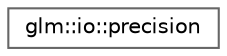 digraph "Graphical Class Hierarchy"
{
 // LATEX_PDF_SIZE
  bgcolor="transparent";
  edge [fontname=Helvetica,fontsize=10,labelfontname=Helvetica,labelfontsize=10];
  node [fontname=Helvetica,fontsize=10,shape=box,height=0.2,width=0.4];
  rankdir="LR";
  Node0 [id="Node000000",label="glm::io::precision",height=0.2,width=0.4,color="grey40", fillcolor="white", style="filled",URL="$structglm_1_1io_1_1precision.html",tooltip=" "];
}
